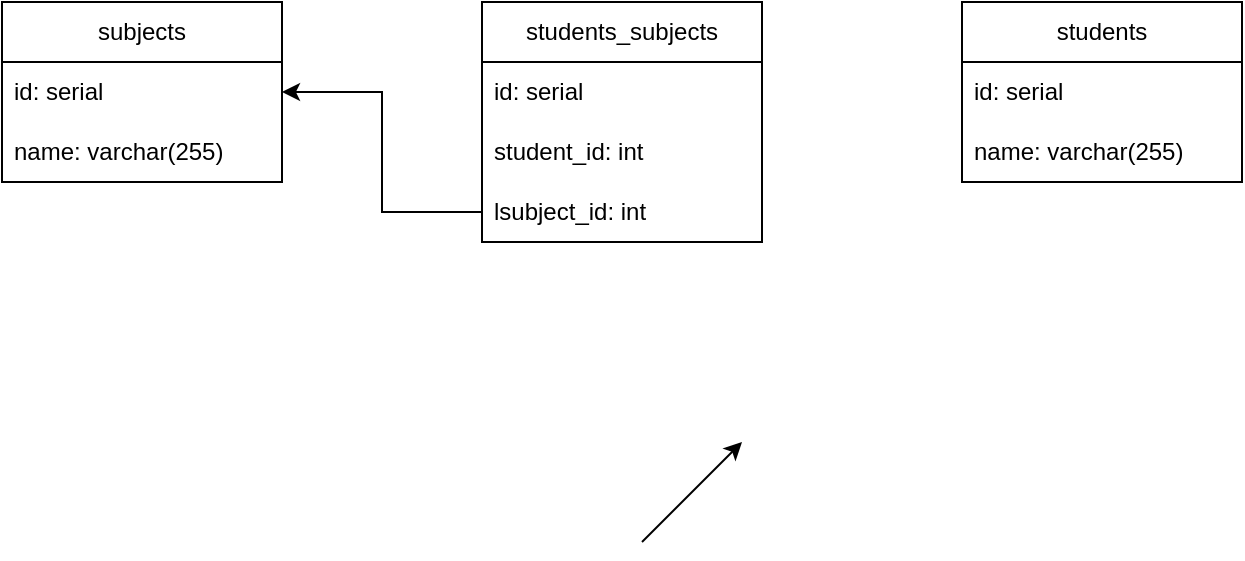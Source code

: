<mxfile version="24.6.4" type="device">
  <diagram id="R2lEEEUBdFMjLlhIrx00" name="Page-1">
    <mxGraphModel dx="1177" dy="704" grid="1" gridSize="10" guides="1" tooltips="1" connect="1" arrows="1" fold="1" page="1" pageScale="1" pageWidth="850" pageHeight="1100" math="0" shadow="0" extFonts="Permanent Marker^https://fonts.googleapis.com/css?family=Permanent+Marker">
      <root>
        <mxCell id="0" />
        <mxCell id="1" parent="0" />
        <mxCell id="Zz5lwWU-Vqji4TyrlqRL-4" value="&lt;div&gt;subjects&lt;/div&gt;" style="swimlane;fontStyle=0;childLayout=stackLayout;horizontal=1;startSize=30;horizontalStack=0;resizeParent=1;resizeParentMax=0;resizeLast=0;collapsible=1;marginBottom=0;whiteSpace=wrap;html=1;" parent="1" vertex="1">
          <mxGeometry x="80" y="120" width="140" height="90" as="geometry" />
        </mxCell>
        <mxCell id="Zz5lwWU-Vqji4TyrlqRL-5" value="id: serial" style="text;strokeColor=none;fillColor=none;align=left;verticalAlign=middle;spacingLeft=4;spacingRight=4;overflow=hidden;points=[[0,0.5],[1,0.5]];portConstraint=eastwest;rotatable=0;whiteSpace=wrap;html=1;" parent="Zz5lwWU-Vqji4TyrlqRL-4" vertex="1">
          <mxGeometry y="30" width="140" height="30" as="geometry" />
        </mxCell>
        <mxCell id="Zz5lwWU-Vqji4TyrlqRL-6" value="name: varchar(255)" style="text;strokeColor=none;fillColor=none;align=left;verticalAlign=middle;spacingLeft=4;spacingRight=4;overflow=hidden;points=[[0,0.5],[1,0.5]];portConstraint=eastwest;rotatable=0;whiteSpace=wrap;html=1;" parent="Zz5lwWU-Vqji4TyrlqRL-4" vertex="1">
          <mxGeometry y="60" width="140" height="30" as="geometry" />
        </mxCell>
        <mxCell id="Zz5lwWU-Vqji4TyrlqRL-8" value="students_subjects" style="swimlane;fontStyle=0;childLayout=stackLayout;horizontal=1;startSize=30;horizontalStack=0;resizeParent=1;resizeParentMax=0;resizeLast=0;collapsible=1;marginBottom=0;whiteSpace=wrap;html=1;" parent="1" vertex="1">
          <mxGeometry x="320" y="120" width="140" height="120" as="geometry" />
        </mxCell>
        <mxCell id="Zz5lwWU-Vqji4TyrlqRL-9" value="id: serial" style="text;strokeColor=none;fillColor=none;align=left;verticalAlign=middle;spacingLeft=4;spacingRight=4;overflow=hidden;points=[[0,0.5],[1,0.5]];portConstraint=eastwest;rotatable=0;whiteSpace=wrap;html=1;" parent="Zz5lwWU-Vqji4TyrlqRL-8" vertex="1">
          <mxGeometry y="30" width="140" height="30" as="geometry" />
        </mxCell>
        <mxCell id="Zz5lwWU-Vqji4TyrlqRL-10" value="student_id: int" style="text;strokeColor=none;fillColor=none;align=left;verticalAlign=middle;spacingLeft=4;spacingRight=4;overflow=hidden;points=[[0,0.5],[1,0.5]];portConstraint=eastwest;rotatable=0;whiteSpace=wrap;html=1;" parent="Zz5lwWU-Vqji4TyrlqRL-8" vertex="1">
          <mxGeometry y="60" width="140" height="30" as="geometry" />
        </mxCell>
        <mxCell id="Zz5lwWU-Vqji4TyrlqRL-11" value="lsubject_id: int" style="text;strokeColor=none;fillColor=none;align=left;verticalAlign=middle;spacingLeft=4;spacingRight=4;overflow=hidden;points=[[0,0.5],[1,0.5]];portConstraint=eastwest;rotatable=0;whiteSpace=wrap;html=1;" parent="Zz5lwWU-Vqji4TyrlqRL-8" vertex="1">
          <mxGeometry y="90" width="140" height="30" as="geometry" />
        </mxCell>
        <mxCell id="Zz5lwWU-Vqji4TyrlqRL-13" style="edgeStyle=orthogonalEdgeStyle;rounded=0;orthogonalLoop=1;jettySize=auto;html=1;exitX=0;exitY=0.5;exitDx=0;exitDy=0;entryX=1;entryY=0.5;entryDx=0;entryDy=0;" parent="1" source="Zz5lwWU-Vqji4TyrlqRL-11" target="Zz5lwWU-Vqji4TyrlqRL-5" edge="1">
          <mxGeometry relative="1" as="geometry" />
        </mxCell>
        <mxCell id="hKPBt3jrvSzrgryYG3ze-1" value="&lt;div&gt;students&lt;/div&gt;" style="swimlane;fontStyle=0;childLayout=stackLayout;horizontal=1;startSize=30;horizontalStack=0;resizeParent=1;resizeParentMax=0;resizeLast=0;collapsible=1;marginBottom=0;whiteSpace=wrap;html=1;" vertex="1" parent="1">
          <mxGeometry x="560" y="120" width="140" height="90" as="geometry" />
        </mxCell>
        <mxCell id="hKPBt3jrvSzrgryYG3ze-2" value="id: serial" style="text;strokeColor=none;fillColor=none;align=left;verticalAlign=middle;spacingLeft=4;spacingRight=4;overflow=hidden;points=[[0,0.5],[1,0.5]];portConstraint=eastwest;rotatable=0;whiteSpace=wrap;html=1;" vertex="1" parent="hKPBt3jrvSzrgryYG3ze-1">
          <mxGeometry y="30" width="140" height="30" as="geometry" />
        </mxCell>
        <mxCell id="hKPBt3jrvSzrgryYG3ze-3" value="name: varchar(255)" style="text;strokeColor=none;fillColor=none;align=left;verticalAlign=middle;spacingLeft=4;spacingRight=4;overflow=hidden;points=[[0,0.5],[1,0.5]];portConstraint=eastwest;rotatable=0;whiteSpace=wrap;html=1;" vertex="1" parent="hKPBt3jrvSzrgryYG3ze-1">
          <mxGeometry y="60" width="140" height="30" as="geometry" />
        </mxCell>
        <mxCell id="hKPBt3jrvSzrgryYG3ze-4" value="" style="endArrow=classic;html=1;rounded=0;" edge="1" parent="1">
          <mxGeometry width="50" height="50" relative="1" as="geometry">
            <mxPoint x="400" y="390" as="sourcePoint" />
            <mxPoint x="450" y="340" as="targetPoint" />
          </mxGeometry>
        </mxCell>
      </root>
    </mxGraphModel>
  </diagram>
</mxfile>
